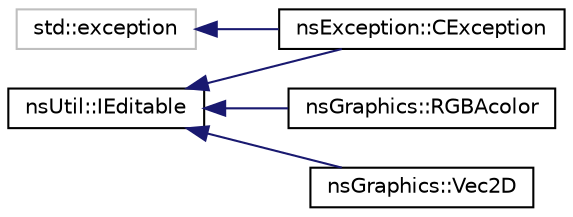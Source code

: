 digraph "Graphical Class Hierarchy"
{
 // LATEX_PDF_SIZE
  edge [fontname="Helvetica",fontsize="10",labelfontname="Helvetica",labelfontsize="10"];
  node [fontname="Helvetica",fontsize="10",shape=record];
  rankdir="LR";
  Node5 [label="std::exception",height=0.2,width=0.4,color="grey75", fillcolor="white", style="filled",tooltip=" "];
  Node5 -> Node0 [dir="back",color="midnightblue",fontsize="10",style="solid",fontname="Helvetica"];
  Node0 [label="nsException::CException",height=0.2,width=0.4,color="black", fillcolor="white", style="filled",URL="$classns_exception_1_1_c_exception.html",tooltip="Classe pour créer des exceptions facilement."];
  Node18 [label="nsUtil::IEditable",height=0.2,width=0.4,color="black", fillcolor="white", style="filled",URL="$classns_util_1_1_i_editable.html",tooltip="Interface pour un objet injectable."];
  Node18 -> Node0 [dir="back",color="midnightblue",fontsize="10",style="solid",fontname="Helvetica"];
  Node18 -> Node19 [dir="back",color="midnightblue",fontsize="10",style="solid",fontname="Helvetica"];
  Node19 [label="nsGraphics::RGBAcolor",height=0.2,width=0.4,color="black", fillcolor="white", style="filled",URL="$classns_graphics_1_1_r_g_b_acolor.html",tooltip="Classe représentant un couleur RGBA8888."];
  Node18 -> Node20 [dir="back",color="midnightblue",fontsize="10",style="solid",fontname="Helvetica"];
  Node20 [label="nsGraphics::Vec2D",height=0.2,width=0.4,color="black", fillcolor="white", style="filled",URL="$classns_graphics_1_1_vec2_d.html",tooltip="Classe représentant un vecteur deux-dimensionnel."];
}
